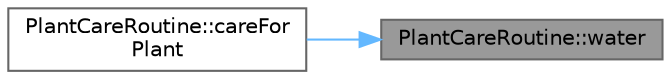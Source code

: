 digraph "PlantCareRoutine::water"
{
 // INTERACTIVE_SVG=YES
 // LATEX_PDF_SIZE
  bgcolor="transparent";
  edge [fontname=Helvetica,fontsize=10,labelfontname=Helvetica,labelfontsize=10];
  node [fontname=Helvetica,fontsize=10,shape=box,height=0.2,width=0.4];
  rankdir="RL";
  Node1 [id="Node000001",label="PlantCareRoutine::water",height=0.2,width=0.4,color="gray40", fillcolor="grey60", style="filled", fontcolor="black",tooltip="Pure virtual method to water the plant."];
  Node1 -> Node2 [id="edge1_Node000001_Node000002",dir="back",color="steelblue1",style="solid",tooltip=" "];
  Node2 [id="Node000002",label="PlantCareRoutine::careFor\lPlant",height=0.2,width=0.4,color="grey40", fillcolor="white", style="filled",URL="$class_plant_care_routine.html#afbc27332b13ce65dab9c55335f67ee35",tooltip="Template method defining the plant care algorithm."];
}
